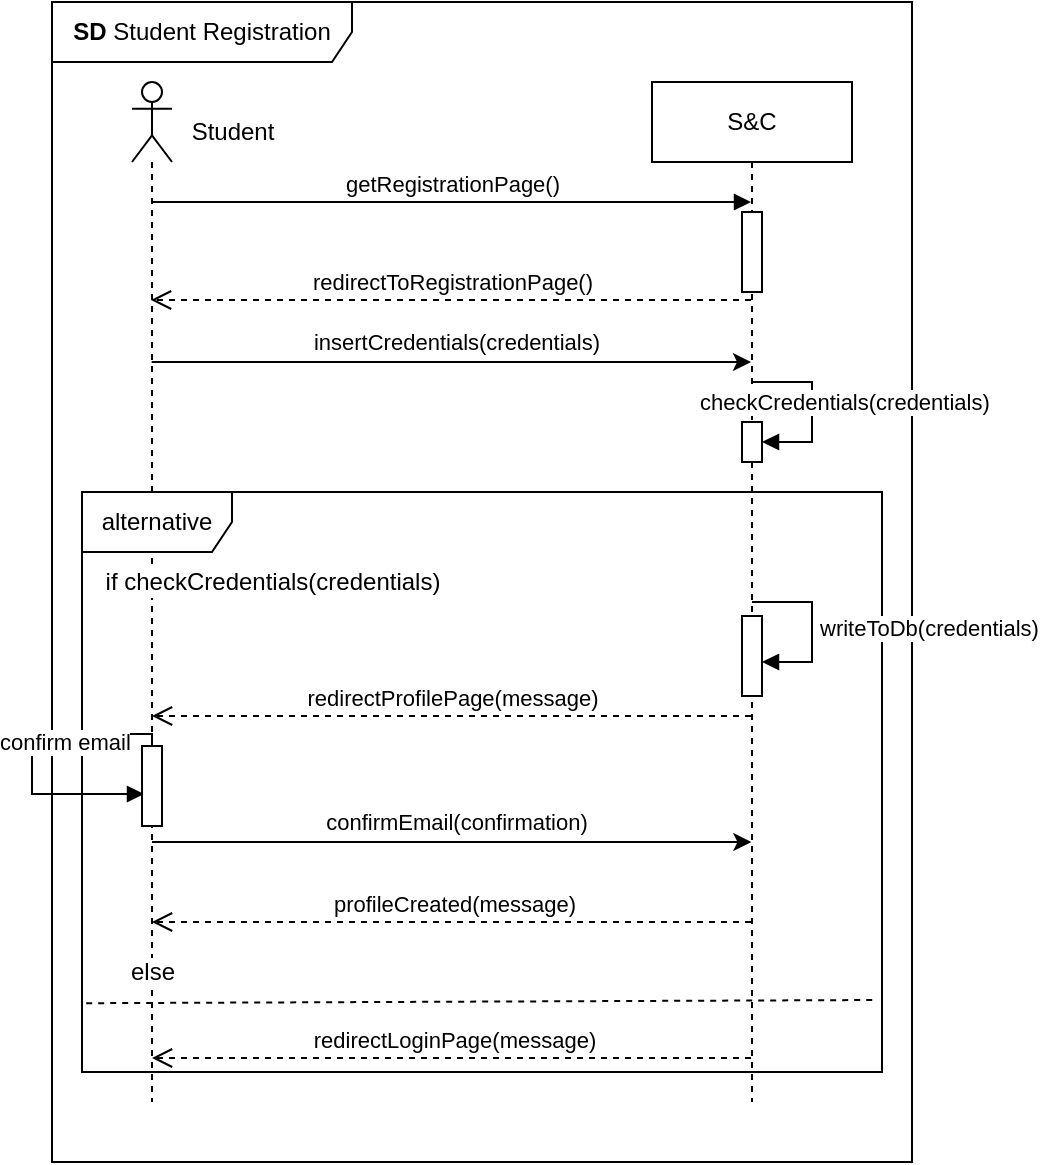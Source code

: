 <mxfile version="25.0.1">
  <diagram name="Page-1" id="2YBvvXClWsGukQMizWep">
    <mxGraphModel dx="586" dy="395" grid="1" gridSize="10" guides="1" tooltips="1" connect="1" arrows="1" fold="1" page="1" pageScale="1" pageWidth="850" pageHeight="1100" math="0" shadow="0">
      <root>
        <mxCell id="0" />
        <mxCell id="1" parent="0" />
        <mxCell id="aM9ryv3xv72pqoxQDRHE-7" value="getRegistrationPage()" style="html=1;verticalAlign=bottom;endArrow=block;edgeStyle=elbowEdgeStyle;elbow=vertical;curved=0;rounded=0;" parent="1" edge="1">
          <mxGeometry x="0.001" relative="1" as="geometry">
            <mxPoint x="209.81" y="440.0" as="sourcePoint" />
            <Array as="points">
              <mxPoint x="400" y="440" />
              <mxPoint x="365" y="410" />
            </Array>
            <mxPoint x="509.5" y="440.0" as="targetPoint" />
            <mxPoint as="offset" />
          </mxGeometry>
        </mxCell>
        <mxCell id="1ZKG4CmkqfWAM7Gi57S6-6" value="&lt;b&gt;SD&lt;/b&gt; Student Registration" style="shape=umlFrame;whiteSpace=wrap;html=1;pointerEvents=0;width=150;height=30;" parent="1" vertex="1">
          <mxGeometry x="160" y="340" width="430" height="580" as="geometry" />
        </mxCell>
        <mxCell id="1ZKG4CmkqfWAM7Gi57S6-11" value="S&amp;amp;C" style="shape=umlLifeline;perimeter=lifelinePerimeter;whiteSpace=wrap;html=1;container=1;dropTarget=0;collapsible=0;recursiveResize=0;outlineConnect=0;portConstraint=eastwest;newEdgeStyle={&quot;curved&quot;:0,&quot;rounded&quot;:0};" parent="1" vertex="1">
          <mxGeometry x="460" y="380" width="100" height="510" as="geometry" />
        </mxCell>
        <mxCell id="ymWepqPld3naHtEsWhe9-1" value="" style="html=1;points=[[0,0,0,0,5],[0,1,0,0,-5],[1,0,0,0,5],[1,1,0,0,-5]];perimeter=orthogonalPerimeter;outlineConnect=0;targetShapes=umlLifeline;portConstraint=eastwest;newEdgeStyle={&quot;curved&quot;:0,&quot;rounded&quot;:0};" parent="1ZKG4CmkqfWAM7Gi57S6-11" vertex="1">
          <mxGeometry x="45" y="65" width="10" height="40" as="geometry" />
        </mxCell>
        <mxCell id="ymWepqPld3naHtEsWhe9-15" value="" style="html=1;points=[[0,0,0,0,5],[0,1,0,0,-5],[1,0,0,0,5],[1,1,0,0,-5]];perimeter=orthogonalPerimeter;outlineConnect=0;targetShapes=umlLifeline;portConstraint=eastwest;newEdgeStyle={&quot;curved&quot;:0,&quot;rounded&quot;:0};" parent="1ZKG4CmkqfWAM7Gi57S6-11" vertex="1">
          <mxGeometry x="45" y="170" width="10" height="20" as="geometry" />
        </mxCell>
        <mxCell id="ymWepqPld3naHtEsWhe9-16" value="checkCredentials(credentials)" style="html=1;align=left;spacingLeft=2;endArrow=block;rounded=0;edgeStyle=orthogonalEdgeStyle;curved=0;rounded=0;" parent="1ZKG4CmkqfWAM7Gi57S6-11" target="ymWepqPld3naHtEsWhe9-15" edge="1">
          <mxGeometry x="-1" y="-32" relative="1" as="geometry">
            <mxPoint x="50" y="150" as="sourcePoint" />
            <Array as="points">
              <mxPoint x="80" y="150" />
              <mxPoint x="80" y="180" />
            </Array>
            <mxPoint x="-30" y="-22" as="offset" />
          </mxGeometry>
        </mxCell>
        <mxCell id="1ZKG4CmkqfWAM7Gi57S6-17" style="edgeStyle=orthogonalEdgeStyle;rounded=0;orthogonalLoop=1;jettySize=auto;html=1;curved=0;" parent="1" edge="1">
          <mxGeometry relative="1" as="geometry">
            <mxPoint x="209.81" y="520.0" as="sourcePoint" />
            <mxPoint x="509.5" y="520.0" as="targetPoint" />
          </mxGeometry>
        </mxCell>
        <mxCell id="1ZKG4CmkqfWAM7Gi57S6-18" value="insertCredentials(credentials)" style="edgeLabel;html=1;align=center;verticalAlign=middle;resizable=0;points=[];" parent="1ZKG4CmkqfWAM7Gi57S6-17" vertex="1" connectable="0">
          <mxGeometry x="0.013" y="1" relative="1" as="geometry">
            <mxPoint y="-9" as="offset" />
          </mxGeometry>
        </mxCell>
        <mxCell id="1ZKG4CmkqfWAM7Gi57S6-13" value="" style="shape=umlLifeline;perimeter=lifelinePerimeter;whiteSpace=wrap;html=1;container=1;dropTarget=0;collapsible=0;recursiveResize=0;outlineConnect=0;portConstraint=eastwest;newEdgeStyle={&quot;curved&quot;:0,&quot;rounded&quot;:0};participant=umlActor;size=40;" parent="1" vertex="1">
          <mxGeometry x="200" y="380" width="20" height="510" as="geometry" />
        </mxCell>
        <mxCell id="1ZKG4CmkqfWAM7Gi57S6-14" value="Student" style="text;html=1;align=center;verticalAlign=middle;resizable=0;points=[];autosize=1;strokeColor=none;fillColor=none;" parent="1" vertex="1">
          <mxGeometry x="220" y="390" width="60" height="30" as="geometry" />
        </mxCell>
        <mxCell id="1ZKG4CmkqfWAM7Gi57S6-16" value="redirectToRegistrationPage()" style="html=1;verticalAlign=bottom;endArrow=open;dashed=1;endSize=8;curved=0;rounded=0;" parent="1" edge="1">
          <mxGeometry relative="1" as="geometry">
            <mxPoint x="509.5" y="489" as="sourcePoint" />
            <mxPoint x="209.5" y="489" as="targetPoint" />
            <Array as="points">
              <mxPoint x="390" y="489" />
            </Array>
            <mxPoint as="offset" />
          </mxGeometry>
        </mxCell>
        <mxCell id="1ZKG4CmkqfWAM7Gi57S6-19" value="redirectProfilePage(message)" style="html=1;verticalAlign=bottom;endArrow=open;dashed=1;endSize=8;curved=0;rounded=0;" parent="1" edge="1">
          <mxGeometry x="-0.002" relative="1" as="geometry">
            <mxPoint x="509.5" y="697" as="sourcePoint" />
            <mxPoint x="210" y="697" as="targetPoint" />
            <Array as="points">
              <mxPoint x="450" y="697" />
              <mxPoint x="390" y="697" />
              <mxPoint x="330" y="697" />
              <mxPoint x="300" y="697" />
            </Array>
            <mxPoint as="offset" />
          </mxGeometry>
        </mxCell>
        <mxCell id="1ZKG4CmkqfWAM7Gi57S6-23" value="alternative" style="shape=umlFrame;whiteSpace=wrap;html=1;pointerEvents=0;width=75;height=30;" parent="1" vertex="1">
          <mxGeometry x="175" y="585" width="400" height="290" as="geometry" />
        </mxCell>
        <mxCell id="1ZKG4CmkqfWAM7Gi57S6-24" value="if checkCredentials(credentials)" style="text;html=1;align=center;verticalAlign=middle;resizable=0;points=[];autosize=1;strokeColor=none;fillColor=none;labelBackgroundColor=default;" parent="1" vertex="1">
          <mxGeometry x="175" y="615" width="190" height="30" as="geometry" />
        </mxCell>
        <mxCell id="1ZKG4CmkqfWAM7Gi57S6-25" value="" style="endArrow=none;dashed=1;html=1;rounded=0;exitX=-0.002;exitY=0.603;exitDx=0;exitDy=0;exitPerimeter=0;" parent="1" edge="1">
          <mxGeometry width="50" height="50" relative="1" as="geometry">
            <mxPoint x="177.1" y="840.6" as="sourcePoint" />
            <mxPoint x="572.9" y="839" as="targetPoint" />
            <Array as="points" />
          </mxGeometry>
        </mxCell>
        <mxCell id="1ZKG4CmkqfWAM7Gi57S6-26" value="&lt;span style=&quot;background-color: rgb(255, 255, 255);&quot;&gt;else&lt;/span&gt;" style="text;html=1;align=center;verticalAlign=middle;resizable=0;points=[];autosize=1;strokeColor=none;fillColor=none;" parent="1" vertex="1">
          <mxGeometry x="185" y="810" width="50" height="30" as="geometry" />
        </mxCell>
        <mxCell id="1ZKG4CmkqfWAM7Gi57S6-27" value="redirectLoginPage(message)" style="html=1;verticalAlign=bottom;endArrow=open;dashed=1;endSize=8;curved=0;rounded=0;" parent="1" edge="1">
          <mxGeometry x="-0.005" relative="1" as="geometry">
            <mxPoint x="509.5" y="868" as="sourcePoint" />
            <mxPoint x="210" y="868" as="targetPoint" />
            <Array as="points">
              <mxPoint x="450" y="868" />
              <mxPoint x="390" y="868" />
              <mxPoint x="330" y="868" />
              <mxPoint x="300" y="868" />
            </Array>
            <mxPoint as="offset" />
          </mxGeometry>
        </mxCell>
        <mxCell id="ymWepqPld3naHtEsWhe9-5" value="confirm email" style="html=1;align=left;spacingLeft=2;endArrow=block;rounded=0;edgeStyle=orthogonalEdgeStyle;curved=0;rounded=0;" parent="1" edge="1">
          <mxGeometry x="-0.053" y="-20" relative="1" as="geometry">
            <mxPoint x="210" y="716" as="sourcePoint" />
            <Array as="points">
              <mxPoint x="210" y="706" />
              <mxPoint x="150" y="706" />
              <mxPoint x="150" y="736" />
            </Array>
            <mxPoint x="206" y="736" as="targetPoint" />
            <mxPoint as="offset" />
          </mxGeometry>
        </mxCell>
        <mxCell id="ymWepqPld3naHtEsWhe9-4" value="" style="html=1;points=[[0,0,0,0,5],[0,1,0,0,-5],[1,0,0,0,5],[1,1,0,0,-5]];perimeter=orthogonalPerimeter;outlineConnect=0;targetShapes=umlLifeline;portConstraint=eastwest;newEdgeStyle={&quot;curved&quot;:0,&quot;rounded&quot;:0};" parent="1" vertex="1">
          <mxGeometry x="205" y="712" width="10" height="40" as="geometry" />
        </mxCell>
        <mxCell id="ymWepqPld3naHtEsWhe9-9" style="edgeStyle=orthogonalEdgeStyle;rounded=0;orthogonalLoop=1;jettySize=auto;html=1;curved=0;" parent="1" edge="1">
          <mxGeometry relative="1" as="geometry">
            <mxPoint x="210.0" y="760.0" as="sourcePoint" />
            <mxPoint x="509.69" y="760.0" as="targetPoint" />
          </mxGeometry>
        </mxCell>
        <mxCell id="ymWepqPld3naHtEsWhe9-10" value="confirmEmail(confirmation)" style="edgeLabel;html=1;align=center;verticalAlign=middle;resizable=0;points=[];" parent="ymWepqPld3naHtEsWhe9-9" vertex="1" connectable="0">
          <mxGeometry x="0.013" y="1" relative="1" as="geometry">
            <mxPoint y="-9" as="offset" />
          </mxGeometry>
        </mxCell>
        <mxCell id="ymWepqPld3naHtEsWhe9-14" value="profileCreated(message)" style="html=1;verticalAlign=bottom;endArrow=open;dashed=1;endSize=8;curved=0;rounded=0;" parent="1" edge="1">
          <mxGeometry x="-0.005" relative="1" as="geometry">
            <mxPoint x="509.5" y="800" as="sourcePoint" />
            <mxPoint x="210" y="800" as="targetPoint" />
            <Array as="points">
              <mxPoint x="450" y="800" />
              <mxPoint x="390" y="800" />
              <mxPoint x="330" y="800" />
              <mxPoint x="300" y="800" />
            </Array>
            <mxPoint as="offset" />
          </mxGeometry>
        </mxCell>
        <mxCell id="ymWepqPld3naHtEsWhe9-26" value="" style="html=1;points=[[0,0,0,0,5],[0,1,0,0,-5],[1,0,0,0,5],[1,1,0,0,-5]];perimeter=orthogonalPerimeter;outlineConnect=0;targetShapes=umlLifeline;portConstraint=eastwest;newEdgeStyle={&quot;curved&quot;:0,&quot;rounded&quot;:0};" parent="1" vertex="1">
          <mxGeometry x="505" y="647" width="10" height="40" as="geometry" />
        </mxCell>
        <mxCell id="ymWepqPld3naHtEsWhe9-27" value="writeToDb(credentials)" style="html=1;align=left;spacingLeft=2;endArrow=block;rounded=0;edgeStyle=orthogonalEdgeStyle;curved=0;rounded=0;" parent="1" edge="1">
          <mxGeometry relative="1" as="geometry">
            <mxPoint x="510" y="640" as="sourcePoint" />
            <Array as="points">
              <mxPoint x="540" y="670" />
            </Array>
            <mxPoint x="515" y="670" as="targetPoint" />
          </mxGeometry>
        </mxCell>
      </root>
    </mxGraphModel>
  </diagram>
</mxfile>
